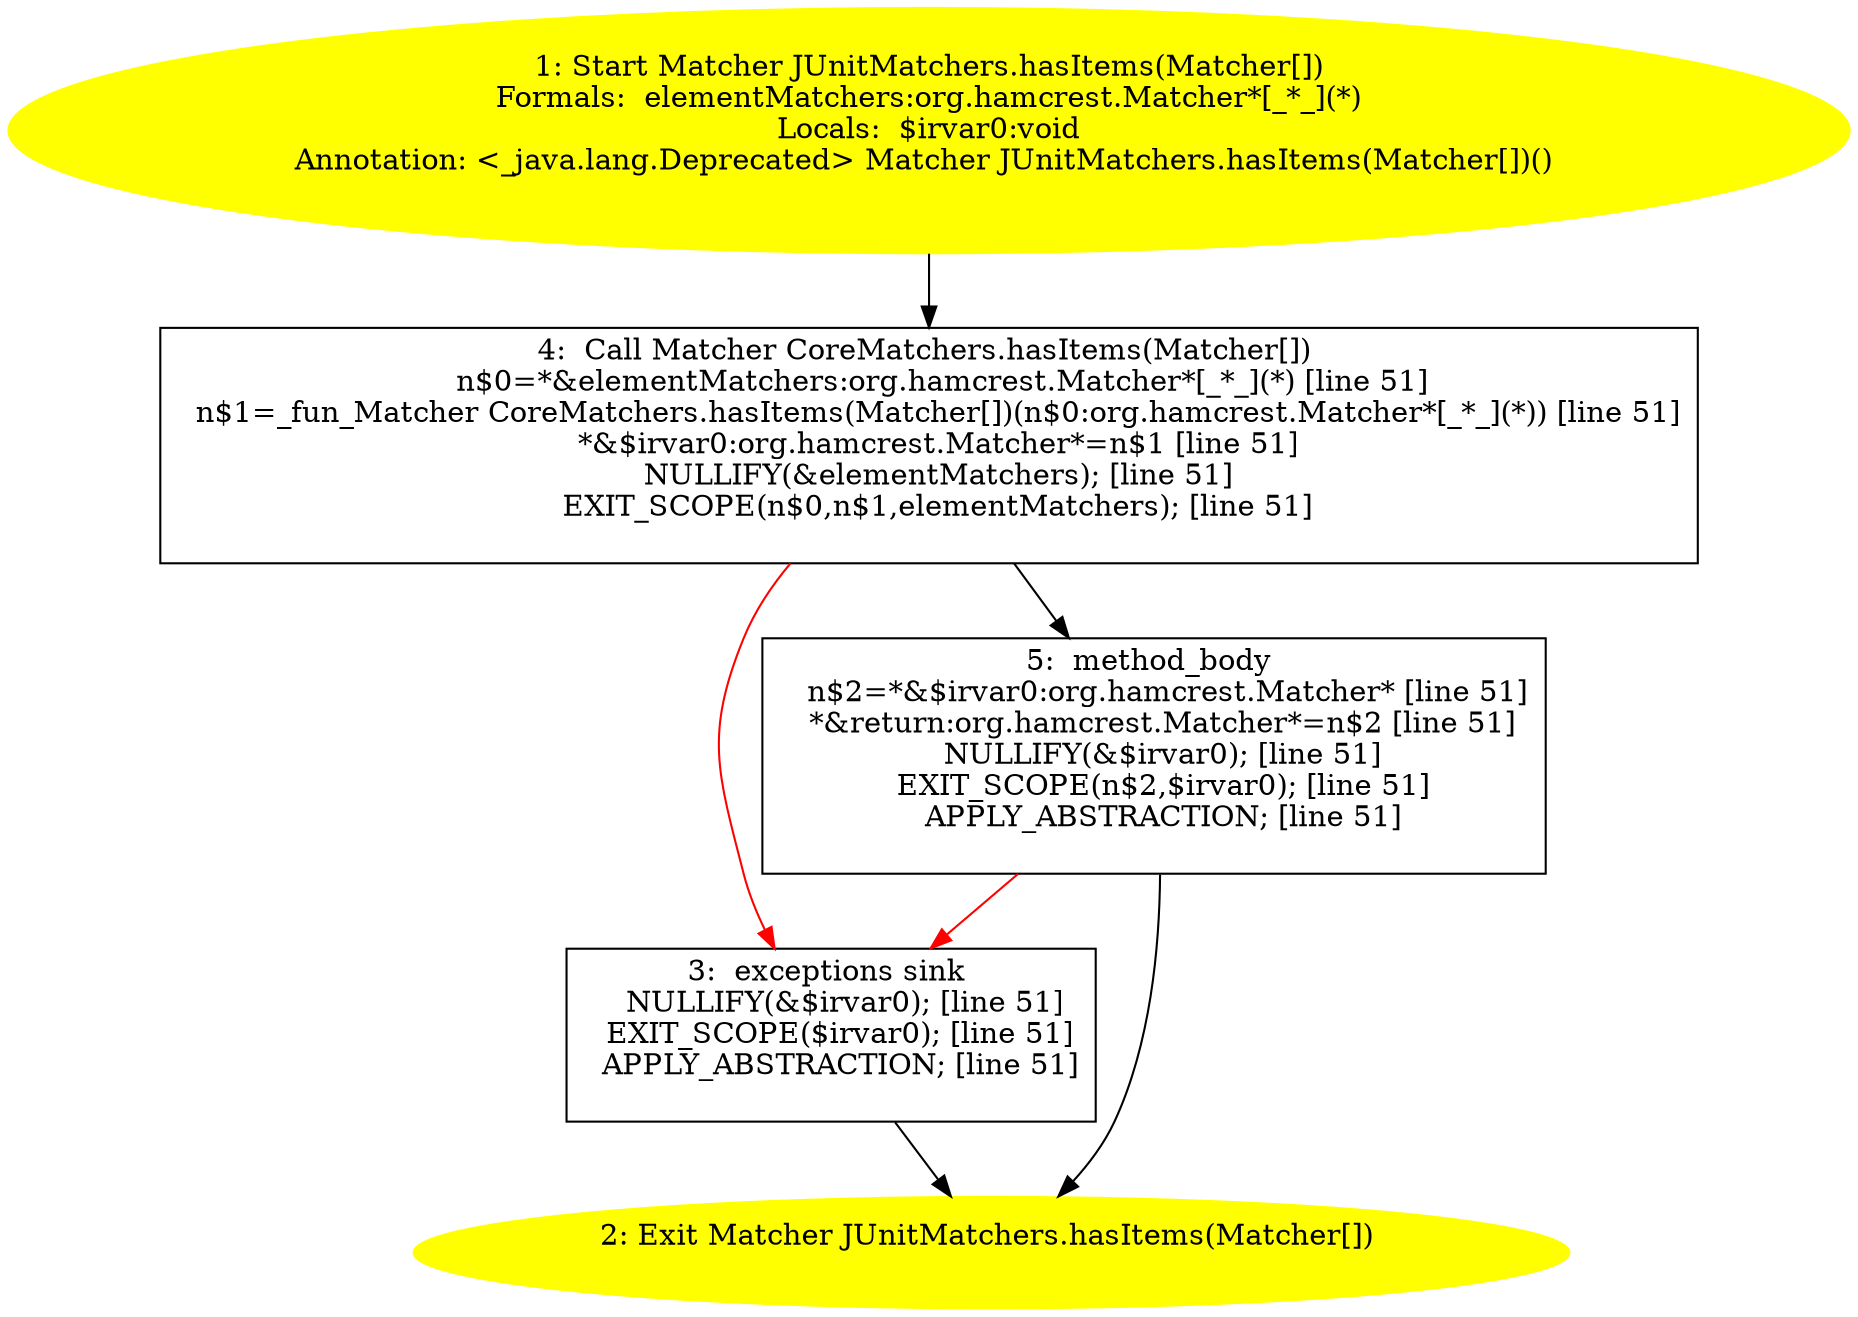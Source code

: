 /* @generated */
digraph cfg {
"org.junit.matchers.JUnitMatchers.hasItems(org.hamcrest.Matcher[]):org.hamcrest.Matcher.8b15a9b96292a2f6b489fcd3fc9f443e_1" [label="1: Start Matcher JUnitMatchers.hasItems(Matcher[])\nFormals:  elementMatchers:org.hamcrest.Matcher*[_*_](*)\nLocals:  $irvar0:void\nAnnotation: <_java.lang.Deprecated> Matcher JUnitMatchers.hasItems(Matcher[])() \n  " color=yellow style=filled]
	

	 "org.junit.matchers.JUnitMatchers.hasItems(org.hamcrest.Matcher[]):org.hamcrest.Matcher.8b15a9b96292a2f6b489fcd3fc9f443e_1" -> "org.junit.matchers.JUnitMatchers.hasItems(org.hamcrest.Matcher[]):org.hamcrest.Matcher.8b15a9b96292a2f6b489fcd3fc9f443e_4" ;
"org.junit.matchers.JUnitMatchers.hasItems(org.hamcrest.Matcher[]):org.hamcrest.Matcher.8b15a9b96292a2f6b489fcd3fc9f443e_2" [label="2: Exit Matcher JUnitMatchers.hasItems(Matcher[]) \n  " color=yellow style=filled]
	

"org.junit.matchers.JUnitMatchers.hasItems(org.hamcrest.Matcher[]):org.hamcrest.Matcher.8b15a9b96292a2f6b489fcd3fc9f443e_3" [label="3:  exceptions sink \n   NULLIFY(&$irvar0); [line 51]\n  EXIT_SCOPE($irvar0); [line 51]\n  APPLY_ABSTRACTION; [line 51]\n " shape="box"]
	

	 "org.junit.matchers.JUnitMatchers.hasItems(org.hamcrest.Matcher[]):org.hamcrest.Matcher.8b15a9b96292a2f6b489fcd3fc9f443e_3" -> "org.junit.matchers.JUnitMatchers.hasItems(org.hamcrest.Matcher[]):org.hamcrest.Matcher.8b15a9b96292a2f6b489fcd3fc9f443e_2" ;
"org.junit.matchers.JUnitMatchers.hasItems(org.hamcrest.Matcher[]):org.hamcrest.Matcher.8b15a9b96292a2f6b489fcd3fc9f443e_4" [label="4:  Call Matcher CoreMatchers.hasItems(Matcher[]) \n   n$0=*&elementMatchers:org.hamcrest.Matcher*[_*_](*) [line 51]\n  n$1=_fun_Matcher CoreMatchers.hasItems(Matcher[])(n$0:org.hamcrest.Matcher*[_*_](*)) [line 51]\n  *&$irvar0:org.hamcrest.Matcher*=n$1 [line 51]\n  NULLIFY(&elementMatchers); [line 51]\n  EXIT_SCOPE(n$0,n$1,elementMatchers); [line 51]\n " shape="box"]
	

	 "org.junit.matchers.JUnitMatchers.hasItems(org.hamcrest.Matcher[]):org.hamcrest.Matcher.8b15a9b96292a2f6b489fcd3fc9f443e_4" -> "org.junit.matchers.JUnitMatchers.hasItems(org.hamcrest.Matcher[]):org.hamcrest.Matcher.8b15a9b96292a2f6b489fcd3fc9f443e_5" ;
	 "org.junit.matchers.JUnitMatchers.hasItems(org.hamcrest.Matcher[]):org.hamcrest.Matcher.8b15a9b96292a2f6b489fcd3fc9f443e_4" -> "org.junit.matchers.JUnitMatchers.hasItems(org.hamcrest.Matcher[]):org.hamcrest.Matcher.8b15a9b96292a2f6b489fcd3fc9f443e_3" [color="red" ];
"org.junit.matchers.JUnitMatchers.hasItems(org.hamcrest.Matcher[]):org.hamcrest.Matcher.8b15a9b96292a2f6b489fcd3fc9f443e_5" [label="5:  method_body \n   n$2=*&$irvar0:org.hamcrest.Matcher* [line 51]\n  *&return:org.hamcrest.Matcher*=n$2 [line 51]\n  NULLIFY(&$irvar0); [line 51]\n  EXIT_SCOPE(n$2,$irvar0); [line 51]\n  APPLY_ABSTRACTION; [line 51]\n " shape="box"]
	

	 "org.junit.matchers.JUnitMatchers.hasItems(org.hamcrest.Matcher[]):org.hamcrest.Matcher.8b15a9b96292a2f6b489fcd3fc9f443e_5" -> "org.junit.matchers.JUnitMatchers.hasItems(org.hamcrest.Matcher[]):org.hamcrest.Matcher.8b15a9b96292a2f6b489fcd3fc9f443e_2" ;
	 "org.junit.matchers.JUnitMatchers.hasItems(org.hamcrest.Matcher[]):org.hamcrest.Matcher.8b15a9b96292a2f6b489fcd3fc9f443e_5" -> "org.junit.matchers.JUnitMatchers.hasItems(org.hamcrest.Matcher[]):org.hamcrest.Matcher.8b15a9b96292a2f6b489fcd3fc9f443e_3" [color="red" ];
}
